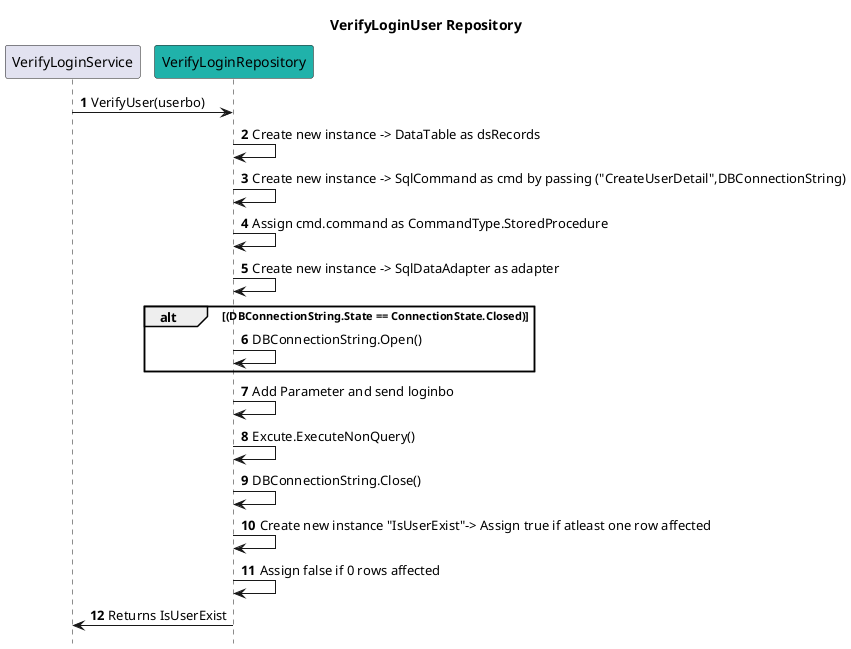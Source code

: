 @startuml

title VerifyLoginUser Repository
autonumber
hide footbox

participant VerifyLoginService
participant  VerifyLoginRepository #LightSeaGreen



  VerifyLoginService->  VerifyLoginRepository : VerifyUser(userbo)

     VerifyLoginRepository ->  VerifyLoginRepository : Create new instance -> DataTable as dsRecords

     VerifyLoginRepository ->  VerifyLoginRepository : Create new instance -> SqlCommand as cmd by passing ("CreateUserDetail",DBConnectionString)

    VerifyLoginRepository ->  VerifyLoginRepository : Assign cmd.command as CommandType.StoredProcedure

   VerifyLoginRepository ->  VerifyLoginRepository : Create new instance -> SqlDataAdapter as adapter
    
    alt (DBConnectionString.State == ConnectionState.Closed)
        VerifyLoginRepository ->  VerifyLoginRepository : DBConnectionString.Open()
    end

    VerifyLoginRepository -> VerifyLoginRepository : Add Parameter and send loginbo
VerifyLoginRepository -> VerifyLoginRepository : Excute.ExecuteNonQuery()


    VerifyLoginRepository -> VerifyLoginRepository : DBConnectionString.Close()

    VerifyLoginRepository-> VerifyLoginRepository: Create new instance "IsUserExist"-> Assign true if atleast one row affected
    
VerifyLoginRepository -> VerifyLoginRepository : Assign false if 0 rows affected

   VerifyLoginRepository -> VerifyLoginService: Returns IsUserExist


@enduml